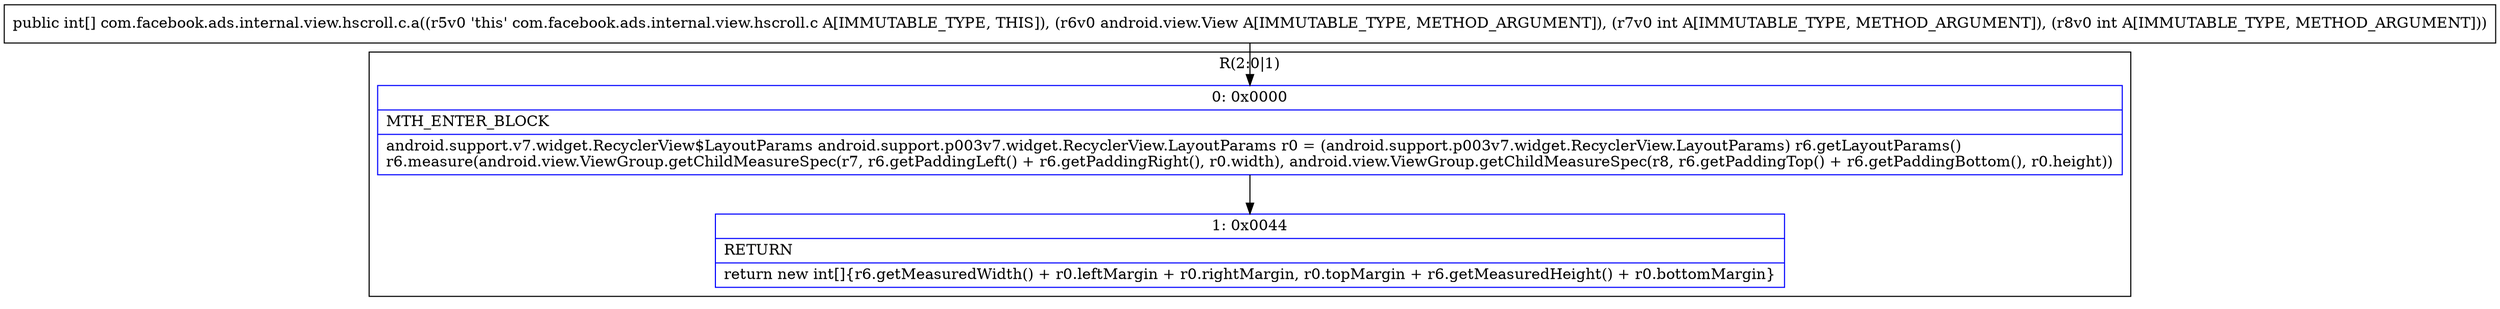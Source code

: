 digraph "CFG forcom.facebook.ads.internal.view.hscroll.c.a(Landroid\/view\/View;II)[I" {
subgraph cluster_Region_2064891069 {
label = "R(2:0|1)";
node [shape=record,color=blue];
Node_0 [shape=record,label="{0\:\ 0x0000|MTH_ENTER_BLOCK\l|android.support.v7.widget.RecyclerView$LayoutParams android.support.p003v7.widget.RecyclerView.LayoutParams r0 = (android.support.p003v7.widget.RecyclerView.LayoutParams) r6.getLayoutParams()\lr6.measure(android.view.ViewGroup.getChildMeasureSpec(r7, r6.getPaddingLeft() + r6.getPaddingRight(), r0.width), android.view.ViewGroup.getChildMeasureSpec(r8, r6.getPaddingTop() + r6.getPaddingBottom(), r0.height))\l}"];
Node_1 [shape=record,label="{1\:\ 0x0044|RETURN\l|return new int[]\{r6.getMeasuredWidth() + r0.leftMargin + r0.rightMargin, r0.topMargin + r6.getMeasuredHeight() + r0.bottomMargin\}\l}"];
}
MethodNode[shape=record,label="{public int[] com.facebook.ads.internal.view.hscroll.c.a((r5v0 'this' com.facebook.ads.internal.view.hscroll.c A[IMMUTABLE_TYPE, THIS]), (r6v0 android.view.View A[IMMUTABLE_TYPE, METHOD_ARGUMENT]), (r7v0 int A[IMMUTABLE_TYPE, METHOD_ARGUMENT]), (r8v0 int A[IMMUTABLE_TYPE, METHOD_ARGUMENT])) }"];
MethodNode -> Node_0;
Node_0 -> Node_1;
}


